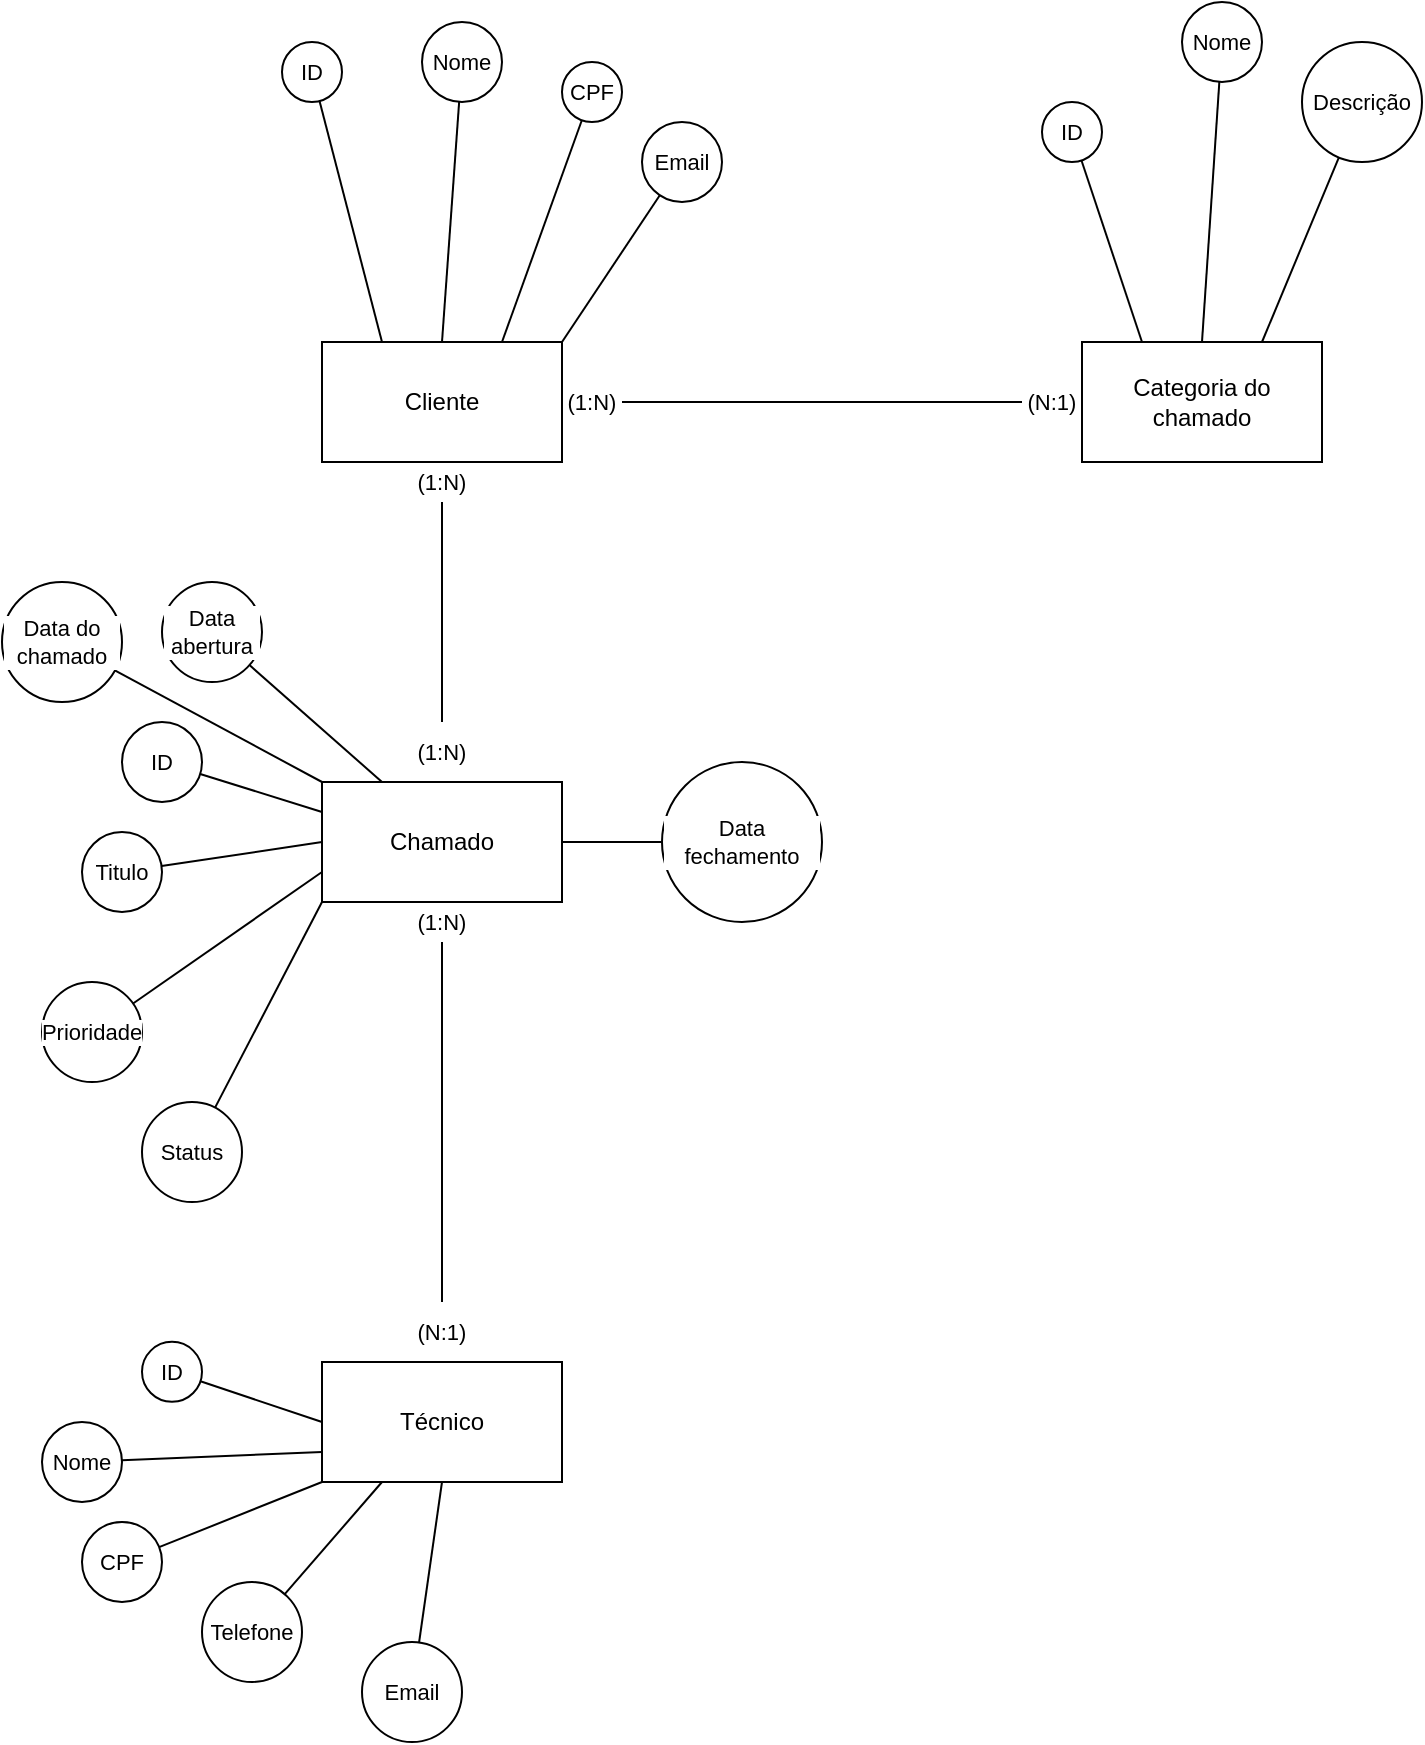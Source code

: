 <mxfile>
    <diagram id="xxtGg2wU7yqez92tXx-T" name="Sistema de Suporte Técnico">
        <mxGraphModel dx="778" dy="779" grid="1" gridSize="10" guides="1" tooltips="1" connect="1" arrows="1" fold="1" page="1" pageScale="1" pageWidth="827" pageHeight="1169" math="0" shadow="0">
            <root>
                <mxCell id="0"/>
                <mxCell id="1" parent="0"/>
                <mxCell id="Rx2T69dyfRHc1BvL6L9R-47" style="edgeStyle=none;shape=connector;rounded=1;html=1;exitX=0;exitY=0.5;exitDx=0;exitDy=0;strokeColor=default;align=center;verticalAlign=middle;fontFamily=Helvetica;fontSize=11;fontColor=default;labelBackgroundColor=default;endArrow=none;endFill=0;" parent="1" source="Rx2T69dyfRHc1BvL6L9R-1" target="Rx2T69dyfRHc1BvL6L9R-48" edge="1">
                    <mxGeometry relative="1" as="geometry">
                        <mxPoint x="210" y="839.905" as="targetPoint"/>
                    </mxGeometry>
                </mxCell>
                <mxCell id="Rx2T69dyfRHc1BvL6L9R-49" style="edgeStyle=none;shape=connector;rounded=1;html=1;exitX=0;exitY=0.75;exitDx=0;exitDy=0;strokeColor=default;align=center;verticalAlign=middle;fontFamily=Helvetica;fontSize=11;fontColor=default;labelBackgroundColor=default;endArrow=none;endFill=0;" parent="1" source="Rx2T69dyfRHc1BvL6L9R-1" target="Rx2T69dyfRHc1BvL6L9R-50" edge="1">
                    <mxGeometry relative="1" as="geometry">
                        <mxPoint x="170" y="880" as="targetPoint"/>
                    </mxGeometry>
                </mxCell>
                <mxCell id="Rx2T69dyfRHc1BvL6L9R-51" style="edgeStyle=none;shape=connector;rounded=1;html=1;exitX=0;exitY=1;exitDx=0;exitDy=0;strokeColor=default;align=center;verticalAlign=middle;fontFamily=Helvetica;fontSize=11;fontColor=default;labelBackgroundColor=default;endArrow=none;endFill=0;" parent="1" source="Rx2T69dyfRHc1BvL6L9R-1" target="Rx2T69dyfRHc1BvL6L9R-52" edge="1">
                    <mxGeometry relative="1" as="geometry">
                        <mxPoint x="190" y="930" as="targetPoint"/>
                    </mxGeometry>
                </mxCell>
                <mxCell id="Rx2T69dyfRHc1BvL6L9R-53" style="edgeStyle=none;shape=connector;rounded=1;html=1;exitX=0.25;exitY=1;exitDx=0;exitDy=0;strokeColor=default;align=center;verticalAlign=middle;fontFamily=Helvetica;fontSize=11;fontColor=default;labelBackgroundColor=default;endArrow=none;endFill=0;" parent="1" source="Rx2T69dyfRHc1BvL6L9R-1" target="Rx2T69dyfRHc1BvL6L9R-54" edge="1">
                    <mxGeometry relative="1" as="geometry">
                        <mxPoint x="260" y="960" as="targetPoint"/>
                    </mxGeometry>
                </mxCell>
                <mxCell id="Rx2T69dyfRHc1BvL6L9R-55" style="edgeStyle=none;shape=connector;rounded=1;html=1;exitX=0.5;exitY=1;exitDx=0;exitDy=0;strokeColor=default;align=center;verticalAlign=middle;fontFamily=Helvetica;fontSize=11;fontColor=default;labelBackgroundColor=default;endArrow=none;endFill=0;" parent="1" source="Rx2T69dyfRHc1BvL6L9R-1" target="Rx2T69dyfRHc1BvL6L9R-56" edge="1">
                    <mxGeometry relative="1" as="geometry">
                        <mxPoint x="340" y="990" as="targetPoint"/>
                    </mxGeometry>
                </mxCell>
                <mxCell id="Rx2T69dyfRHc1BvL6L9R-1" value="Técnico" style="rounded=0;whiteSpace=wrap;html=1;" parent="1" vertex="1">
                    <mxGeometry x="310" y="810" width="120" height="60" as="geometry"/>
                </mxCell>
                <mxCell id="Rx2T69dyfRHc1BvL6L9R-7" style="edgeStyle=none;shape=connector;rounded=1;html=1;exitX=1;exitY=0.5;exitDx=0;exitDy=0;entryX=0;entryY=0.5;entryDx=0;entryDy=0;strokeColor=default;align=center;verticalAlign=middle;fontFamily=Helvetica;fontSize=11;fontColor=default;labelBackgroundColor=default;endArrow=none;endFill=0;" parent="1" source="Rx2T69dyfRHc1BvL6L9R-18" target="Rx2T69dyfRHc1BvL6L9R-4" edge="1">
                    <mxGeometry relative="1" as="geometry"/>
                </mxCell>
                <mxCell id="Rx2T69dyfRHc1BvL6L9R-21" style="edgeStyle=none;shape=connector;rounded=1;html=1;exitX=0.25;exitY=0;exitDx=0;exitDy=0;strokeColor=default;align=center;verticalAlign=middle;fontFamily=Helvetica;fontSize=11;fontColor=default;labelBackgroundColor=default;endArrow=none;endFill=0;" parent="1" source="Rx2T69dyfRHc1BvL6L9R-2" target="Rx2T69dyfRHc1BvL6L9R-22" edge="1">
                    <mxGeometry relative="1" as="geometry">
                        <mxPoint x="330" y="140" as="targetPoint"/>
                    </mxGeometry>
                </mxCell>
                <mxCell id="Rx2T69dyfRHc1BvL6L9R-23" style="edgeStyle=none;shape=connector;rounded=1;html=1;exitX=0.5;exitY=0;exitDx=0;exitDy=0;strokeColor=default;align=center;verticalAlign=middle;fontFamily=Helvetica;fontSize=11;fontColor=default;labelBackgroundColor=default;endArrow=none;endFill=0;" parent="1" source="Rx2T69dyfRHc1BvL6L9R-2" target="Rx2T69dyfRHc1BvL6L9R-24" edge="1">
                    <mxGeometry relative="1" as="geometry">
                        <mxPoint x="400" y="140" as="targetPoint"/>
                    </mxGeometry>
                </mxCell>
                <mxCell id="Rx2T69dyfRHc1BvL6L9R-25" style="edgeStyle=none;shape=connector;rounded=1;html=1;exitX=0.75;exitY=0;exitDx=0;exitDy=0;strokeColor=default;align=center;verticalAlign=middle;fontFamily=Helvetica;fontSize=11;fontColor=default;labelBackgroundColor=default;endArrow=none;endFill=0;" parent="1" source="Rx2T69dyfRHc1BvL6L9R-2" target="Rx2T69dyfRHc1BvL6L9R-26" edge="1">
                    <mxGeometry relative="1" as="geometry">
                        <mxPoint x="470" y="150" as="targetPoint"/>
                    </mxGeometry>
                </mxCell>
                <mxCell id="Rx2T69dyfRHc1BvL6L9R-27" style="edgeStyle=none;shape=connector;rounded=1;html=1;exitX=1;exitY=0;exitDx=0;exitDy=0;strokeColor=default;align=center;verticalAlign=middle;fontFamily=Helvetica;fontSize=11;fontColor=default;labelBackgroundColor=default;endArrow=none;endFill=0;" parent="1" source="Rx2T69dyfRHc1BvL6L9R-2" target="Rx2T69dyfRHc1BvL6L9R-28" edge="1">
                    <mxGeometry relative="1" as="geometry">
                        <mxPoint x="510" y="190" as="targetPoint"/>
                    </mxGeometry>
                </mxCell>
                <mxCell id="Rx2T69dyfRHc1BvL6L9R-2" value="Cliente" style="rounded=0;whiteSpace=wrap;html=1;" parent="1" vertex="1">
                    <mxGeometry x="310" y="300" width="120" height="60" as="geometry"/>
                </mxCell>
                <mxCell id="Rx2T69dyfRHc1BvL6L9R-5" style="edgeStyle=none;html=1;exitX=0.5;exitY=1;exitDx=0;exitDy=0;entryX=0.5;entryY=0;entryDx=0;entryDy=0;endArrow=none;endFill=0;" parent="1" source="Rx2T69dyfRHc1BvL6L9R-14" target="Rx2T69dyfRHc1BvL6L9R-1" edge="1">
                    <mxGeometry relative="1" as="geometry"/>
                </mxCell>
                <mxCell id="Rx2T69dyfRHc1BvL6L9R-6" style="edgeStyle=none;shape=connector;rounded=1;html=1;exitX=0.5;exitY=0;exitDx=0;exitDy=0;entryX=0.5;entryY=1;entryDx=0;entryDy=0;strokeColor=default;align=center;verticalAlign=middle;fontFamily=Helvetica;fontSize=11;fontColor=default;labelBackgroundColor=default;endArrow=none;endFill=0;" parent="1" source="Rx2T69dyfRHc1BvL6L9R-8" target="Rx2T69dyfRHc1BvL6L9R-2" edge="1">
                    <mxGeometry relative="1" as="geometry"/>
                </mxCell>
                <mxCell id="Rx2T69dyfRHc1BvL6L9R-32" style="edgeStyle=none;shape=connector;rounded=1;html=1;exitX=0;exitY=0.25;exitDx=0;exitDy=0;strokeColor=default;align=center;verticalAlign=middle;fontFamily=Helvetica;fontSize=11;fontColor=default;labelBackgroundColor=default;endArrow=none;endFill=0;" parent="1" source="Rx2T69dyfRHc1BvL6L9R-3" target="Rx2T69dyfRHc1BvL6L9R-33" edge="1">
                    <mxGeometry relative="1" as="geometry">
                        <mxPoint x="210" y="490" as="targetPoint"/>
                    </mxGeometry>
                </mxCell>
                <mxCell id="Rx2T69dyfRHc1BvL6L9R-34" style="edgeStyle=none;shape=connector;rounded=1;html=1;exitX=0;exitY=0.5;exitDx=0;exitDy=0;strokeColor=default;align=center;verticalAlign=middle;fontFamily=Helvetica;fontSize=11;fontColor=default;labelBackgroundColor=default;endArrow=none;endFill=0;" parent="1" source="Rx2T69dyfRHc1BvL6L9R-3" target="Rx2T69dyfRHc1BvL6L9R-36" edge="1">
                    <mxGeometry relative="1" as="geometry">
                        <mxPoint x="200" y="570" as="targetPoint"/>
                    </mxGeometry>
                </mxCell>
                <mxCell id="Rx2T69dyfRHc1BvL6L9R-37" style="edgeStyle=none;shape=connector;rounded=1;html=1;exitX=0;exitY=0.75;exitDx=0;exitDy=0;strokeColor=default;align=center;verticalAlign=middle;fontFamily=Helvetica;fontSize=11;fontColor=default;labelBackgroundColor=default;endArrow=none;endFill=0;" parent="1" source="Rx2T69dyfRHc1BvL6L9R-3" target="Rx2T69dyfRHc1BvL6L9R-38" edge="1">
                    <mxGeometry relative="1" as="geometry">
                        <mxPoint x="220" y="620" as="targetPoint"/>
                    </mxGeometry>
                </mxCell>
                <mxCell id="Rx2T69dyfRHc1BvL6L9R-39" style="edgeStyle=none;shape=connector;rounded=1;html=1;exitX=0;exitY=1;exitDx=0;exitDy=0;strokeColor=default;align=center;verticalAlign=middle;fontFamily=Helvetica;fontSize=11;fontColor=default;labelBackgroundColor=default;endArrow=none;endFill=0;" parent="1" source="Rx2T69dyfRHc1BvL6L9R-3" target="Rx2T69dyfRHc1BvL6L9R-40" edge="1">
                    <mxGeometry relative="1" as="geometry">
                        <mxPoint x="230" y="720" as="targetPoint"/>
                    </mxGeometry>
                </mxCell>
                <mxCell id="Rx2T69dyfRHc1BvL6L9R-41" style="edgeStyle=none;shape=connector;rounded=1;html=1;exitX=0;exitY=0;exitDx=0;exitDy=0;strokeColor=default;align=center;verticalAlign=middle;fontFamily=Helvetica;fontSize=11;fontColor=default;labelBackgroundColor=default;endArrow=none;endFill=0;" parent="1" source="Rx2T69dyfRHc1BvL6L9R-3" target="Rx2T69dyfRHc1BvL6L9R-42" edge="1">
                    <mxGeometry relative="1" as="geometry">
                        <mxPoint x="220" y="400" as="targetPoint"/>
                    </mxGeometry>
                </mxCell>
                <mxCell id="Rx2T69dyfRHc1BvL6L9R-45" style="edgeStyle=none;shape=connector;rounded=1;html=1;exitX=1;exitY=0.5;exitDx=0;exitDy=0;strokeColor=default;align=center;verticalAlign=middle;fontFamily=Helvetica;fontSize=11;fontColor=default;labelBackgroundColor=default;endArrow=none;endFill=0;" parent="1" source="Rx2T69dyfRHc1BvL6L9R-3" target="Rx2T69dyfRHc1BvL6L9R-46" edge="1">
                    <mxGeometry relative="1" as="geometry">
                        <mxPoint x="290" y="710" as="targetPoint"/>
                    </mxGeometry>
                </mxCell>
                <mxCell id="Rx2T69dyfRHc1BvL6L9R-3" value="Chamado" style="rounded=0;whiteSpace=wrap;html=1;" parent="1" vertex="1">
                    <mxGeometry x="310" y="520" width="120" height="60" as="geometry"/>
                </mxCell>
                <mxCell id="Rx2T69dyfRHc1BvL6L9R-57" style="edgeStyle=none;shape=connector;rounded=1;html=1;exitX=0.25;exitY=0;exitDx=0;exitDy=0;strokeColor=default;align=center;verticalAlign=middle;fontFamily=Helvetica;fontSize=11;fontColor=default;labelBackgroundColor=default;endArrow=none;endFill=0;" parent="1" source="Rx2T69dyfRHc1BvL6L9R-4" target="Rx2T69dyfRHc1BvL6L9R-58" edge="1">
                    <mxGeometry relative="1" as="geometry">
                        <mxPoint x="710" y="170" as="targetPoint"/>
                    </mxGeometry>
                </mxCell>
                <mxCell id="Rx2T69dyfRHc1BvL6L9R-59" style="edgeStyle=none;shape=connector;rounded=1;html=1;exitX=0.5;exitY=0;exitDx=0;exitDy=0;strokeColor=default;align=center;verticalAlign=middle;fontFamily=Helvetica;fontSize=11;fontColor=default;labelBackgroundColor=default;endArrow=none;endFill=0;" parent="1" source="Rx2T69dyfRHc1BvL6L9R-4" target="Rx2T69dyfRHc1BvL6L9R-60" edge="1">
                    <mxGeometry relative="1" as="geometry">
                        <mxPoint x="780" y="130" as="targetPoint"/>
                    </mxGeometry>
                </mxCell>
                <mxCell id="Rx2T69dyfRHc1BvL6L9R-61" style="edgeStyle=none;shape=connector;rounded=1;html=1;exitX=0.75;exitY=0;exitDx=0;exitDy=0;strokeColor=default;align=center;verticalAlign=middle;fontFamily=Helvetica;fontSize=11;fontColor=default;labelBackgroundColor=default;endArrow=none;endFill=0;" parent="1" source="Rx2T69dyfRHc1BvL6L9R-4" target="Rx2T69dyfRHc1BvL6L9R-62" edge="1">
                    <mxGeometry relative="1" as="geometry">
                        <mxPoint x="840" y="170" as="targetPoint"/>
                    </mxGeometry>
                </mxCell>
                <mxCell id="Rx2T69dyfRHc1BvL6L9R-4" value="Categoria do chamado" style="rounded=0;whiteSpace=wrap;html=1;" parent="1" vertex="1">
                    <mxGeometry x="690" y="300" width="120" height="60" as="geometry"/>
                </mxCell>
                <mxCell id="Rx2T69dyfRHc1BvL6L9R-9" value="" style="edgeStyle=none;shape=connector;rounded=1;html=1;exitX=0.5;exitY=0;exitDx=0;exitDy=0;entryX=0.5;entryY=1;entryDx=0;entryDy=0;strokeColor=default;align=center;verticalAlign=middle;fontFamily=Helvetica;fontSize=11;fontColor=default;labelBackgroundColor=default;endArrow=none;endFill=0;" parent="1" source="Rx2T69dyfRHc1BvL6L9R-10" target="Rx2T69dyfRHc1BvL6L9R-8" edge="1">
                    <mxGeometry relative="1" as="geometry">
                        <mxPoint x="365" y="490" as="sourcePoint"/>
                        <mxPoint x="375" y="380" as="targetPoint"/>
                    </mxGeometry>
                </mxCell>
                <mxCell id="Rx2T69dyfRHc1BvL6L9R-8" value="(1:N)" style="text;html=1;align=center;verticalAlign=middle;whiteSpace=wrap;rounded=0;fontFamily=Helvetica;fontSize=11;fontColor=default;labelBackgroundColor=default;" parent="1" vertex="1">
                    <mxGeometry x="340" y="360" width="60" height="20" as="geometry"/>
                </mxCell>
                <mxCell id="Rx2T69dyfRHc1BvL6L9R-12" value="" style="edgeStyle=none;shape=connector;rounded=1;html=1;exitX=0.5;exitY=0;exitDx=0;exitDy=0;entryX=0.5;entryY=1;entryDx=0;entryDy=0;strokeColor=default;align=center;verticalAlign=middle;fontFamily=Helvetica;fontSize=11;fontColor=default;labelBackgroundColor=default;endArrow=none;endFill=0;" parent="1" source="Rx2T69dyfRHc1BvL6L9R-3" target="Rx2T69dyfRHc1BvL6L9R-10" edge="1">
                    <mxGeometry relative="1" as="geometry">
                        <mxPoint x="370" y="520" as="sourcePoint"/>
                        <mxPoint x="370" y="380" as="targetPoint"/>
                    </mxGeometry>
                </mxCell>
                <mxCell id="Rx2T69dyfRHc1BvL6L9R-43" style="edgeStyle=none;shape=connector;rounded=1;html=1;exitX=0;exitY=1;exitDx=0;exitDy=0;strokeColor=default;align=center;verticalAlign=middle;fontFamily=Helvetica;fontSize=11;fontColor=default;labelBackgroundColor=default;endArrow=none;endFill=0;" parent="1" source="Rx2T69dyfRHc1BvL6L9R-10" target="Rx2T69dyfRHc1BvL6L9R-44" edge="1">
                    <mxGeometry relative="1" as="geometry">
                        <mxPoint x="270" y="430" as="targetPoint"/>
                    </mxGeometry>
                </mxCell>
                <mxCell id="Rx2T69dyfRHc1BvL6L9R-10" value="(1:N)" style="text;html=1;align=center;verticalAlign=middle;whiteSpace=wrap;rounded=0;fontFamily=Helvetica;fontSize=11;fontColor=default;labelBackgroundColor=default;" parent="1" vertex="1">
                    <mxGeometry x="340" y="490" width="60" height="30" as="geometry"/>
                </mxCell>
                <mxCell id="Rx2T69dyfRHc1BvL6L9R-13" value="" style="edgeStyle=none;html=1;exitX=0.5;exitY=1;exitDx=0;exitDy=0;entryX=0.5;entryY=0;entryDx=0;entryDy=0;endArrow=none;endFill=0;" parent="1" source="Rx2T69dyfRHc1BvL6L9R-3" target="Rx2T69dyfRHc1BvL6L9R-11" edge="1">
                    <mxGeometry relative="1" as="geometry">
                        <mxPoint x="370" y="580" as="sourcePoint"/>
                        <mxPoint x="370" y="730" as="targetPoint"/>
                    </mxGeometry>
                </mxCell>
                <mxCell id="Rx2T69dyfRHc1BvL6L9R-11" value="(1:N)" style="text;html=1;align=center;verticalAlign=middle;whiteSpace=wrap;rounded=0;fontFamily=Helvetica;fontSize=11;fontColor=default;labelBackgroundColor=default;" parent="1" vertex="1">
                    <mxGeometry x="340" y="580" width="60" height="20" as="geometry"/>
                </mxCell>
                <mxCell id="Rx2T69dyfRHc1BvL6L9R-15" value="" style="edgeStyle=none;html=1;exitX=0.5;exitY=1;exitDx=0;exitDy=0;entryX=0.5;entryY=0;entryDx=0;entryDy=0;endArrow=none;endFill=0;" parent="1" source="Rx2T69dyfRHc1BvL6L9R-11" target="Rx2T69dyfRHc1BvL6L9R-14" edge="1">
                    <mxGeometry relative="1" as="geometry">
                        <mxPoint x="370" y="610" as="sourcePoint"/>
                        <mxPoint x="370" y="730" as="targetPoint"/>
                    </mxGeometry>
                </mxCell>
                <mxCell id="Rx2T69dyfRHc1BvL6L9R-14" value="(N:1)" style="text;html=1;align=center;verticalAlign=middle;whiteSpace=wrap;rounded=0;fontFamily=Helvetica;fontSize=11;fontColor=default;labelBackgroundColor=default;" parent="1" vertex="1">
                    <mxGeometry x="340" y="780" width="60" height="30" as="geometry"/>
                </mxCell>
                <mxCell id="Rx2T69dyfRHc1BvL6L9R-19" value="" style="edgeStyle=none;shape=connector;rounded=1;html=1;exitX=1;exitY=0.5;exitDx=0;exitDy=0;entryX=0;entryY=0.5;entryDx=0;entryDy=0;strokeColor=default;align=center;verticalAlign=middle;fontFamily=Helvetica;fontSize=11;fontColor=default;labelBackgroundColor=default;endArrow=none;endFill=0;" parent="1" source="Rx2T69dyfRHc1BvL6L9R-17" target="Rx2T69dyfRHc1BvL6L9R-18" edge="1">
                    <mxGeometry relative="1" as="geometry">
                        <mxPoint x="430" y="330" as="sourcePoint"/>
                        <mxPoint x="590" y="330" as="targetPoint"/>
                    </mxGeometry>
                </mxCell>
                <mxCell id="Rx2T69dyfRHc1BvL6L9R-18" value="(N:1)" style="text;html=1;align=center;verticalAlign=middle;whiteSpace=wrap;rounded=0;fontFamily=Helvetica;fontSize=11;fontColor=default;labelBackgroundColor=default;" parent="1" vertex="1">
                    <mxGeometry x="660" y="315" width="30" height="30" as="geometry"/>
                </mxCell>
                <mxCell id="Rx2T69dyfRHc1BvL6L9R-20" value="" style="edgeStyle=none;shape=connector;rounded=1;html=1;exitX=1;exitY=0.5;exitDx=0;exitDy=0;entryX=0;entryY=0.5;entryDx=0;entryDy=0;strokeColor=default;align=center;verticalAlign=middle;fontFamily=Helvetica;fontSize=11;fontColor=default;labelBackgroundColor=default;endArrow=none;endFill=0;" parent="1" source="Rx2T69dyfRHc1BvL6L9R-2" target="Rx2T69dyfRHc1BvL6L9R-17" edge="1">
                    <mxGeometry relative="1" as="geometry">
                        <mxPoint x="430" y="330" as="sourcePoint"/>
                        <mxPoint x="540" y="330" as="targetPoint"/>
                    </mxGeometry>
                </mxCell>
                <mxCell id="Rx2T69dyfRHc1BvL6L9R-17" value="(1:N)" style="text;html=1;align=center;verticalAlign=middle;whiteSpace=wrap;rounded=0;fontFamily=Helvetica;fontSize=11;fontColor=default;labelBackgroundColor=default;" parent="1" vertex="1">
                    <mxGeometry x="430" y="315" width="30" height="30" as="geometry"/>
                </mxCell>
                <mxCell id="Rx2T69dyfRHc1BvL6L9R-22" value="ID" style="ellipse;whiteSpace=wrap;html=1;aspect=fixed;fontFamily=Helvetica;fontSize=11;fontColor=default;labelBackgroundColor=default;" parent="1" vertex="1">
                    <mxGeometry x="290" y="150" width="30" height="30" as="geometry"/>
                </mxCell>
                <mxCell id="Rx2T69dyfRHc1BvL6L9R-24" value="Nome" style="ellipse;whiteSpace=wrap;html=1;aspect=fixed;fontFamily=Helvetica;fontSize=11;fontColor=default;labelBackgroundColor=default;" parent="1" vertex="1">
                    <mxGeometry x="360" y="140" width="40" height="40" as="geometry"/>
                </mxCell>
                <mxCell id="Rx2T69dyfRHc1BvL6L9R-26" value="CPF" style="ellipse;whiteSpace=wrap;html=1;aspect=fixed;fontFamily=Helvetica;fontSize=11;fontColor=default;labelBackgroundColor=default;" parent="1" vertex="1">
                    <mxGeometry x="430" y="160" width="30" height="30" as="geometry"/>
                </mxCell>
                <mxCell id="Rx2T69dyfRHc1BvL6L9R-28" value="Email" style="ellipse;whiteSpace=wrap;html=1;aspect=fixed;fontFamily=Helvetica;fontSize=11;fontColor=default;labelBackgroundColor=default;" parent="1" vertex="1">
                    <mxGeometry x="470" y="190" width="40" height="40" as="geometry"/>
                </mxCell>
                <mxCell id="Rx2T69dyfRHc1BvL6L9R-33" value="ID" style="ellipse;whiteSpace=wrap;html=1;aspect=fixed;fontFamily=Helvetica;fontSize=11;fontColor=default;labelBackgroundColor=default;" parent="1" vertex="1">
                    <mxGeometry x="210" y="490" width="40" height="40" as="geometry"/>
                </mxCell>
                <mxCell id="Rx2T69dyfRHc1BvL6L9R-36" value="Titulo" style="ellipse;whiteSpace=wrap;html=1;aspect=fixed;fontFamily=Helvetica;fontSize=11;fontColor=default;labelBackgroundColor=default;" parent="1" vertex="1">
                    <mxGeometry x="190" y="545" width="40" height="40" as="geometry"/>
                </mxCell>
                <mxCell id="Rx2T69dyfRHc1BvL6L9R-38" value="Prioridade" style="ellipse;whiteSpace=wrap;html=1;aspect=fixed;fontFamily=Helvetica;fontSize=11;fontColor=default;labelBackgroundColor=default;" parent="1" vertex="1">
                    <mxGeometry x="170" y="620" width="50" height="50" as="geometry"/>
                </mxCell>
                <mxCell id="Rx2T69dyfRHc1BvL6L9R-40" value="Status" style="ellipse;whiteSpace=wrap;html=1;aspect=fixed;fontFamily=Helvetica;fontSize=11;fontColor=default;labelBackgroundColor=default;" parent="1" vertex="1">
                    <mxGeometry x="220" y="680" width="50" height="50" as="geometry"/>
                </mxCell>
                <mxCell id="Rx2T69dyfRHc1BvL6L9R-42" value="Data do chamado" style="ellipse;whiteSpace=wrap;html=1;aspect=fixed;fontFamily=Helvetica;fontSize=11;fontColor=default;labelBackgroundColor=default;" parent="1" vertex="1">
                    <mxGeometry x="150" y="420" width="60" height="60" as="geometry"/>
                </mxCell>
                <mxCell id="Rx2T69dyfRHc1BvL6L9R-44" value="Data abertura" style="ellipse;whiteSpace=wrap;html=1;aspect=fixed;fontFamily=Helvetica;fontSize=11;fontColor=default;labelBackgroundColor=default;" parent="1" vertex="1">
                    <mxGeometry x="230" y="420" width="50" height="50" as="geometry"/>
                </mxCell>
                <mxCell id="Rx2T69dyfRHc1BvL6L9R-46" value="Data fechamento" style="ellipse;whiteSpace=wrap;html=1;aspect=fixed;fontFamily=Helvetica;fontSize=11;fontColor=default;labelBackgroundColor=default;" parent="1" vertex="1">
                    <mxGeometry x="480" y="510" width="80" height="80" as="geometry"/>
                </mxCell>
                <mxCell id="Rx2T69dyfRHc1BvL6L9R-48" value="ID" style="ellipse;whiteSpace=wrap;html=1;aspect=fixed;fontFamily=Helvetica;fontSize=11;fontColor=default;labelBackgroundColor=default;" parent="1" vertex="1">
                    <mxGeometry x="220" y="799.9" width="30" height="30" as="geometry"/>
                </mxCell>
                <mxCell id="Rx2T69dyfRHc1BvL6L9R-50" value="Nome" style="ellipse;whiteSpace=wrap;html=1;aspect=fixed;fontFamily=Helvetica;fontSize=11;fontColor=default;labelBackgroundColor=default;" parent="1" vertex="1">
                    <mxGeometry x="170" y="840" width="40" height="40" as="geometry"/>
                </mxCell>
                <mxCell id="Rx2T69dyfRHc1BvL6L9R-52" value="CPF" style="ellipse;whiteSpace=wrap;html=1;aspect=fixed;fontFamily=Helvetica;fontSize=11;fontColor=default;labelBackgroundColor=default;" parent="1" vertex="1">
                    <mxGeometry x="190" y="890" width="40" height="40" as="geometry"/>
                </mxCell>
                <mxCell id="Rx2T69dyfRHc1BvL6L9R-54" value="Telefone" style="ellipse;whiteSpace=wrap;html=1;aspect=fixed;fontFamily=Helvetica;fontSize=11;fontColor=default;labelBackgroundColor=default;" parent="1" vertex="1">
                    <mxGeometry x="250" y="920" width="50" height="50" as="geometry"/>
                </mxCell>
                <mxCell id="Rx2T69dyfRHc1BvL6L9R-56" value="Email" style="ellipse;whiteSpace=wrap;html=1;aspect=fixed;fontFamily=Helvetica;fontSize=11;fontColor=default;labelBackgroundColor=default;" parent="1" vertex="1">
                    <mxGeometry x="330" y="950" width="50" height="50" as="geometry"/>
                </mxCell>
                <mxCell id="Rx2T69dyfRHc1BvL6L9R-58" value="ID" style="ellipse;whiteSpace=wrap;html=1;aspect=fixed;fontFamily=Helvetica;fontSize=11;fontColor=default;labelBackgroundColor=default;" parent="1" vertex="1">
                    <mxGeometry x="670" y="180" width="30" height="30" as="geometry"/>
                </mxCell>
                <mxCell id="Rx2T69dyfRHc1BvL6L9R-60" value="Nome" style="ellipse;whiteSpace=wrap;html=1;aspect=fixed;fontFamily=Helvetica;fontSize=11;fontColor=default;labelBackgroundColor=default;" parent="1" vertex="1">
                    <mxGeometry x="740" y="130" width="40" height="40" as="geometry"/>
                </mxCell>
                <mxCell id="Rx2T69dyfRHc1BvL6L9R-62" value="Descrição" style="ellipse;whiteSpace=wrap;html=1;aspect=fixed;fontFamily=Helvetica;fontSize=11;fontColor=default;labelBackgroundColor=default;" parent="1" vertex="1">
                    <mxGeometry x="800" y="150" width="60" height="60" as="geometry"/>
                </mxCell>
            </root>
        </mxGraphModel>
    </diagram>
    <diagram id="1M4WCyiPqBJGXV5D22og" name="Sistema de Gestão de Transporte Público">
        <mxGraphModel dx="2047" dy="2298" grid="1" gridSize="10" guides="1" tooltips="1" connect="1" arrows="1" fold="1" page="1" pageScale="1" pageWidth="850" pageHeight="1100" math="0" shadow="0">
            <root>
                <mxCell id="0"/>
                <mxCell id="1" parent="0"/>
                <mxCell id="ZFfleTE0ektDz7jlJYvN-8" style="edgeStyle=none;shape=connector;rounded=1;html=1;exitX=0.5;exitY=1;exitDx=0;exitDy=0;entryX=0.5;entryY=0;entryDx=0;entryDy=0;strokeColor=default;align=center;verticalAlign=middle;fontFamily=Helvetica;fontSize=11;fontColor=default;labelBackgroundColor=default;endArrow=none;endFill=0;" parent="1" source="ZFfleTE0ektDz7jlJYvN-18" target="ZFfleTE0ektDz7jlJYvN-3" edge="1">
                    <mxGeometry relative="1" as="geometry"/>
                </mxCell>
                <mxCell id="ZFfleTE0ektDz7jlJYvN-9" style="edgeStyle=none;shape=connector;rounded=1;html=1;exitX=0.5;exitY=1;exitDx=0;exitDy=0;entryX=0.5;entryY=0;entryDx=0;entryDy=0;strokeColor=default;align=center;verticalAlign=middle;fontFamily=Helvetica;fontSize=11;fontColor=default;labelBackgroundColor=default;endArrow=none;endFill=0;" parent="1" target="ZFfleTE0ektDz7jlJYvN-2" edge="1">
                    <mxGeometry relative="1" as="geometry">
                        <mxPoint x="100" y="980.0" as="sourcePoint"/>
                    </mxGeometry>
                </mxCell>
                <mxCell id="ZFfleTE0ektDz7jlJYvN-10" style="edgeStyle=none;shape=connector;rounded=1;html=1;exitX=0.5;exitY=0;exitDx=0;exitDy=0;strokeColor=default;align=center;verticalAlign=middle;fontFamily=Helvetica;fontSize=11;fontColor=default;labelBackgroundColor=default;endArrow=none;endFill=0;" parent="1" source="ZFfleTE0ektDz7jlJYvN-28" target="ZFfleTE0ektDz7jlJYvN-5" edge="1">
                    <mxGeometry relative="1" as="geometry"/>
                </mxCell>
                <mxCell id="VP9OGaJ61lRHnU3DWxsU-21" style="edgeStyle=none;shape=connector;rounded=1;html=1;exitX=0;exitY=1;exitDx=0;exitDy=0;strokeColor=default;align=center;verticalAlign=middle;fontFamily=Helvetica;fontSize=11;fontColor=default;labelBackgroundColor=default;endArrow=none;endFill=0;" parent="1" source="ZFfleTE0ektDz7jlJYvN-1" target="VP9OGaJ61lRHnU3DWxsU-22" edge="1">
                    <mxGeometry relative="1" as="geometry">
                        <mxPoint x="150" y="710" as="targetPoint"/>
                    </mxGeometry>
                </mxCell>
                <mxCell id="VP9OGaJ61lRHnU3DWxsU-23" style="edgeStyle=none;shape=connector;rounded=1;html=1;exitX=0.25;exitY=1;exitDx=0;exitDy=0;strokeColor=default;align=center;verticalAlign=middle;fontFamily=Helvetica;fontSize=11;fontColor=default;labelBackgroundColor=default;endArrow=none;endFill=0;" parent="1" source="ZFfleTE0ektDz7jlJYvN-1" target="VP9OGaJ61lRHnU3DWxsU-24" edge="1">
                    <mxGeometry relative="1" as="geometry">
                        <mxPoint x="260" y="780" as="targetPoint"/>
                    </mxGeometry>
                </mxCell>
                <mxCell id="VP9OGaJ61lRHnU3DWxsU-25" style="edgeStyle=none;shape=connector;rounded=1;html=1;exitX=0.5;exitY=1;exitDx=0;exitDy=0;strokeColor=default;align=center;verticalAlign=middle;fontFamily=Helvetica;fontSize=11;fontColor=default;labelBackgroundColor=default;endArrow=none;endFill=0;" parent="1" source="ZFfleTE0ektDz7jlJYvN-1" target="VP9OGaJ61lRHnU3DWxsU-26" edge="1">
                    <mxGeometry relative="1" as="geometry">
                        <mxPoint x="260" y="720" as="targetPoint"/>
                    </mxGeometry>
                </mxCell>
                <mxCell id="VP9OGaJ61lRHnU3DWxsU-27" style="edgeStyle=none;shape=connector;rounded=1;html=1;exitX=0.75;exitY=1;exitDx=0;exitDy=0;strokeColor=default;align=center;verticalAlign=middle;fontFamily=Helvetica;fontSize=11;fontColor=default;labelBackgroundColor=default;endArrow=none;endFill=0;" parent="1" source="ZFfleTE0ektDz7jlJYvN-1" target="VP9OGaJ61lRHnU3DWxsU-28" edge="1">
                    <mxGeometry relative="1" as="geometry">
                        <mxPoint x="310" y="740" as="targetPoint"/>
                    </mxGeometry>
                </mxCell>
                <mxCell id="VP9OGaJ61lRHnU3DWxsU-29" style="edgeStyle=none;shape=connector;rounded=1;html=1;exitX=1;exitY=1;exitDx=0;exitDy=0;strokeColor=default;align=center;verticalAlign=middle;fontFamily=Helvetica;fontSize=11;fontColor=default;labelBackgroundColor=default;endArrow=none;endFill=0;" parent="1" source="ZFfleTE0ektDz7jlJYvN-1" target="VP9OGaJ61lRHnU3DWxsU-30" edge="1">
                    <mxGeometry relative="1" as="geometry">
                        <mxPoint x="390.0" y="710" as="targetPoint"/>
                    </mxGeometry>
                </mxCell>
                <mxCell id="ZFfleTE0ektDz7jlJYvN-1" value="Motorista" style="rounded=0;whiteSpace=wrap;html=1;" parent="1" vertex="1">
                    <mxGeometry x="230" y="510" width="120" height="60" as="geometry"/>
                </mxCell>
                <mxCell id="ZFfleTE0ektDz7jlJYvN-7" style="edgeStyle=none;html=1;exitX=1;exitY=0.5;exitDx=0;exitDy=0;endArrow=none;endFill=0;" parent="1" source="ZFfleTE0ektDz7jlJYvN-22" target="ZFfleTE0ektDz7jlJYvN-3" edge="1">
                    <mxGeometry relative="1" as="geometry"/>
                </mxCell>
                <mxCell id="VP9OGaJ61lRHnU3DWxsU-1" style="edgeStyle=none;shape=connector;rounded=1;html=1;exitX=0;exitY=1;exitDx=0;exitDy=0;strokeColor=default;align=center;verticalAlign=middle;fontFamily=Helvetica;fontSize=11;fontColor=default;labelBackgroundColor=default;endArrow=none;endFill=0;" parent="1" source="ZFfleTE0ektDz7jlJYvN-2" target="VP9OGaJ61lRHnU3DWxsU-4" edge="1">
                    <mxGeometry relative="1" as="geometry">
                        <mxPoint x="-50" y="1170.0" as="targetPoint"/>
                    </mxGeometry>
                </mxCell>
                <mxCell id="VP9OGaJ61lRHnU3DWxsU-5" style="edgeStyle=none;shape=connector;rounded=1;html=1;exitX=0.25;exitY=1;exitDx=0;exitDy=0;strokeColor=default;align=center;verticalAlign=middle;fontFamily=Helvetica;fontSize=11;fontColor=default;labelBackgroundColor=default;endArrow=none;endFill=0;" parent="1" source="ZFfleTE0ektDz7jlJYvN-2" target="VP9OGaJ61lRHnU3DWxsU-6" edge="1">
                    <mxGeometry relative="1" as="geometry">
                        <mxPoint x="50" y="1200.0" as="targetPoint"/>
                    </mxGeometry>
                </mxCell>
                <mxCell id="VP9OGaJ61lRHnU3DWxsU-7" style="edgeStyle=none;shape=connector;rounded=1;html=1;exitX=0.5;exitY=1;exitDx=0;exitDy=0;strokeColor=default;align=center;verticalAlign=middle;fontFamily=Helvetica;fontSize=11;fontColor=default;labelBackgroundColor=default;endArrow=none;endFill=0;" parent="1" source="ZFfleTE0ektDz7jlJYvN-2" target="VP9OGaJ61lRHnU3DWxsU-8" edge="1">
                    <mxGeometry relative="1" as="geometry">
                        <mxPoint x="100" y="1190.0" as="targetPoint"/>
                    </mxGeometry>
                </mxCell>
                <mxCell id="VP9OGaJ61lRHnU3DWxsU-9" style="edgeStyle=none;shape=connector;rounded=1;html=1;exitX=1;exitY=1;exitDx=0;exitDy=0;strokeColor=default;align=center;verticalAlign=middle;fontFamily=Helvetica;fontSize=11;fontColor=default;labelBackgroundColor=default;endArrow=none;endFill=0;" parent="1" source="ZFfleTE0ektDz7jlJYvN-2" target="VP9OGaJ61lRHnU3DWxsU-10" edge="1">
                    <mxGeometry relative="1" as="geometry">
                        <mxPoint x="-60" y="1025.167" as="targetPoint"/>
                    </mxGeometry>
                </mxCell>
                <mxCell id="VP9OGaJ61lRHnU3DWxsU-11" style="edgeStyle=none;shape=connector;rounded=1;html=1;exitX=0.75;exitY=1;exitDx=0;exitDy=0;strokeColor=default;align=center;verticalAlign=middle;fontFamily=Helvetica;fontSize=11;fontColor=default;labelBackgroundColor=default;endArrow=none;endFill=0;" parent="1" source="ZFfleTE0ektDz7jlJYvN-2" target="VP9OGaJ61lRHnU3DWxsU-12" edge="1">
                    <mxGeometry relative="1" as="geometry">
                        <mxPoint x="-40" y="920" as="targetPoint"/>
                    </mxGeometry>
                </mxCell>
                <mxCell id="VP9OGaJ61lRHnU3DWxsU-14" style="edgeStyle=none;shape=connector;rounded=1;html=1;exitX=0;exitY=0.5;exitDx=0;exitDy=0;entryX=0;entryY=0.5;entryDx=0;entryDy=0;strokeColor=default;align=center;verticalAlign=middle;fontFamily=Helvetica;fontSize=11;fontColor=default;labelBackgroundColor=default;endArrow=none;endFill=0;" parent="1" source="VP9OGaJ61lRHnU3DWxsU-17" target="ZFfleTE0ektDz7jlJYvN-5" edge="1">
                    <mxGeometry relative="1" as="geometry"/>
                </mxCell>
                <mxCell id="ZFfleTE0ektDz7jlJYvN-2" value="Ônibus" style="rounded=0;whiteSpace=wrap;html=1;" parent="1" vertex="1">
                    <mxGeometry x="40" y="980" width="120" height="60" as="geometry"/>
                </mxCell>
                <mxCell id="VP9OGaJ61lRHnU3DWxsU-35" style="edgeStyle=none;shape=connector;rounded=1;html=1;exitX=0.75;exitY=1;exitDx=0;exitDy=0;strokeColor=default;align=center;verticalAlign=middle;fontFamily=Helvetica;fontSize=11;fontColor=default;labelBackgroundColor=default;endArrow=none;endFill=0;" parent="1" source="ZFfleTE0ektDz7jlJYvN-3" target="VP9OGaJ61lRHnU3DWxsU-36" edge="1">
                    <mxGeometry relative="1" as="geometry">
                        <mxPoint x="570" y="1180.0" as="targetPoint"/>
                    </mxGeometry>
                </mxCell>
                <mxCell id="c5A0OOzrMBiYpnlofjQX-1" style="edgeStyle=none;html=1;exitX=1;exitY=0.5;exitDx=0;exitDy=0;endArrow=none;endFill=0;" edge="1" parent="1" source="ZFfleTE0ektDz7jlJYvN-3" target="c5A0OOzrMBiYpnlofjQX-2">
                    <mxGeometry relative="1" as="geometry">
                        <mxPoint x="700" y="1020" as="targetPoint"/>
                    </mxGeometry>
                </mxCell>
                <mxCell id="ZFfleTE0ektDz7jlJYvN-3" value="Ônibus_Motorista" style="rounded=0;whiteSpace=wrap;html=1;" parent="1" vertex="1">
                    <mxGeometry x="440" y="980" width="120" height="60" as="geometry"/>
                </mxCell>
                <mxCell id="ZFfleTE0ektDz7jlJYvN-40" style="edgeStyle=none;shape=connector;rounded=1;html=1;exitX=1;exitY=0.25;exitDx=0;exitDy=0;strokeColor=default;align=center;verticalAlign=middle;fontFamily=Helvetica;fontSize=11;fontColor=default;labelBackgroundColor=default;endArrow=none;endFill=0;" parent="1" source="ZFfleTE0ektDz7jlJYvN-4" target="ZFfleTE0ektDz7jlJYvN-41" edge="1">
                    <mxGeometry relative="1" as="geometry">
                        <mxPoint x="820.0" y="200" as="targetPoint"/>
                    </mxGeometry>
                </mxCell>
                <mxCell id="ZFfleTE0ektDz7jlJYvN-42" style="edgeStyle=none;shape=connector;rounded=1;html=1;exitX=1;exitY=0.5;exitDx=0;exitDy=0;strokeColor=default;align=center;verticalAlign=middle;fontFamily=Helvetica;fontSize=11;fontColor=default;labelBackgroundColor=default;endArrow=none;endFill=0;" parent="1" source="ZFfleTE0ektDz7jlJYvN-4" target="ZFfleTE0ektDz7jlJYvN-43" edge="1">
                    <mxGeometry relative="1" as="geometry">
                        <mxPoint x="870.0" y="320" as="targetPoint"/>
                    </mxGeometry>
                </mxCell>
                <mxCell id="ZFfleTE0ektDz7jlJYvN-44" style="edgeStyle=none;shape=connector;rounded=1;html=1;exitX=1;exitY=0.75;exitDx=0;exitDy=0;strokeColor=default;align=center;verticalAlign=middle;fontFamily=Helvetica;fontSize=11;fontColor=default;labelBackgroundColor=default;endArrow=none;endFill=0;" parent="1" source="ZFfleTE0ektDz7jlJYvN-4" target="ZFfleTE0ektDz7jlJYvN-45" edge="1">
                    <mxGeometry relative="1" as="geometry">
                        <mxPoint x="830.0" y="410" as="targetPoint"/>
                    </mxGeometry>
                </mxCell>
                <mxCell id="HLnpTveE6E6ZgMEiirJi-1" style="edgeStyle=none;shape=connector;rounded=1;html=1;exitX=0;exitY=0.5;exitDx=0;exitDy=0;entryX=1;entryY=0.5;entryDx=0;entryDy=0;strokeColor=default;align=center;verticalAlign=middle;fontFamily=Helvetica;fontSize=11;fontColor=default;labelBackgroundColor=default;endArrow=none;endFill=0;" parent="1" source="c5A0OOzrMBiYpnlofjQX-13" target="ZFfleTE0ektDz7jlJYvN-5" edge="1">
                    <mxGeometry relative="1" as="geometry"/>
                </mxCell>
                <mxCell id="ZFfleTE0ektDz7jlJYvN-4" value="Rota" style="rounded=0;whiteSpace=wrap;html=1;" parent="1" vertex="1">
                    <mxGeometry x="600" y="240" width="120" height="60" as="geometry"/>
                </mxCell>
                <mxCell id="c5A0OOzrMBiYpnlofjQX-3" style="edgeStyle=none;html=1;exitX=0.5;exitY=0;exitDx=0;exitDy=0;endArrow=none;endFill=0;" edge="1" parent="1" source="ZFfleTE0ektDz7jlJYvN-5" target="c5A0OOzrMBiYpnlofjQX-4">
                    <mxGeometry relative="1" as="geometry">
                        <mxPoint x="260" y="90" as="targetPoint"/>
                    </mxGeometry>
                </mxCell>
                <mxCell id="c5A0OOzrMBiYpnlofjQX-5" style="edgeStyle=none;html=1;exitX=0.75;exitY=0;exitDx=0;exitDy=0;endArrow=none;endFill=0;" edge="1" parent="1" source="ZFfleTE0ektDz7jlJYvN-5" target="c5A0OOzrMBiYpnlofjQX-6">
                    <mxGeometry relative="1" as="geometry">
                        <mxPoint x="420" y="100" as="targetPoint"/>
                    </mxGeometry>
                </mxCell>
                <mxCell id="ZFfleTE0ektDz7jlJYvN-5" value="Ônibus_Rota" style="rounded=0;whiteSpace=wrap;html=1;" parent="1" vertex="1">
                    <mxGeometry x="230" y="240" width="120" height="60" as="geometry"/>
                </mxCell>
                <mxCell id="ZFfleTE0ektDz7jlJYvN-32" style="edgeStyle=none;shape=connector;rounded=1;html=1;exitX=0;exitY=0.5;exitDx=0;exitDy=0;strokeColor=default;align=center;verticalAlign=middle;fontFamily=Helvetica;fontSize=11;fontColor=default;labelBackgroundColor=default;endArrow=none;endFill=0;" parent="1" source="ZFfleTE0ektDz7jlJYvN-6" target="ZFfleTE0ektDz7jlJYvN-35" edge="1">
                    <mxGeometry relative="1" as="geometry">
                        <mxPoint x="490" y="-89.619" as="targetPoint"/>
                    </mxGeometry>
                </mxCell>
                <mxCell id="ZFfleTE0ektDz7jlJYvN-36" style="edgeStyle=none;shape=connector;rounded=1;html=1;exitX=0;exitY=0.25;exitDx=0;exitDy=0;strokeColor=default;align=center;verticalAlign=middle;fontFamily=Helvetica;fontSize=11;fontColor=default;labelBackgroundColor=default;endArrow=none;endFill=0;" parent="1" source="ZFfleTE0ektDz7jlJYvN-6" target="ZFfleTE0ektDz7jlJYvN-37" edge="1">
                    <mxGeometry relative="1" as="geometry">
                        <mxPoint x="510" y="-170" as="targetPoint"/>
                    </mxGeometry>
                </mxCell>
                <mxCell id="ZFfleTE0ektDz7jlJYvN-38" style="edgeStyle=none;shape=connector;rounded=1;html=1;exitX=0;exitY=0.75;exitDx=0;exitDy=0;strokeColor=default;align=center;verticalAlign=middle;fontFamily=Helvetica;fontSize=11;fontColor=default;labelBackgroundColor=default;endArrow=none;endFill=0;" parent="1" source="ZFfleTE0ektDz7jlJYvN-6" target="ZFfleTE0ektDz7jlJYvN-39" edge="1">
                    <mxGeometry relative="1" as="geometry">
                        <mxPoint x="500" y="-40" as="targetPoint"/>
                    </mxGeometry>
                </mxCell>
                <mxCell id="HLnpTveE6E6ZgMEiirJi-3" style="edgeStyle=none;shape=connector;rounded=1;html=1;exitX=0.5;exitY=1;exitDx=0;exitDy=0;strokeColor=default;align=center;verticalAlign=middle;fontFamily=Helvetica;fontSize=11;fontColor=default;labelBackgroundColor=default;endArrow=none;endFill=0;" parent="1" source="c5A0OOzrMBiYpnlofjQX-9" target="ZFfleTE0ektDz7jlJYvN-4" edge="1">
                    <mxGeometry relative="1" as="geometry"/>
                </mxCell>
                <mxCell id="ZFfleTE0ektDz7jlJYvN-6" value="Parada" style="rounded=0;whiteSpace=wrap;html=1;" parent="1" vertex="1">
                    <mxGeometry x="602.86" y="-120" width="120" height="60" as="geometry"/>
                </mxCell>
                <mxCell id="ZFfleTE0ektDz7jlJYvN-13" value="" style="edgeStyle=none;shape=connector;rounded=1;html=1;exitX=0;exitY=0.5;exitDx=0;exitDy=0;entryX=1;entryY=0.5;entryDx=0;entryDy=0;strokeColor=default;align=center;verticalAlign=middle;fontFamily=Helvetica;fontSize=11;fontColor=default;labelBackgroundColor=default;endArrow=none;endFill=0;" parent="1" edge="1">
                    <mxGeometry relative="1" as="geometry">
                        <mxPoint x="720" y="20" as="sourcePoint"/>
                        <mxPoint x="720" y="20" as="targetPoint"/>
                    </mxGeometry>
                </mxCell>
                <mxCell id="ZFfleTE0ektDz7jlJYvN-17" value="" style="edgeStyle=none;shape=connector;rounded=1;html=1;exitX=1;exitY=0.5;exitDx=0;exitDy=0;entryX=0;entryY=0.5;entryDx=0;entryDy=0;strokeColor=default;align=center;verticalAlign=middle;fontFamily=Helvetica;fontSize=11;fontColor=default;labelBackgroundColor=default;endArrow=none;endFill=0;" parent="1" source="ZFfleTE0ektDz7jlJYvN-1" target="ZFfleTE0ektDz7jlJYvN-16" edge="1">
                    <mxGeometry relative="1" as="geometry">
                        <mxPoint x="350" y="540" as="sourcePoint"/>
                        <mxPoint x="500" y="660" as="targetPoint"/>
                    </mxGeometry>
                </mxCell>
                <mxCell id="ZFfleTE0ektDz7jlJYvN-16" value="(N:N)" style="text;html=1;align=center;verticalAlign=middle;whiteSpace=wrap;rounded=0;fontFamily=Helvetica;fontSize=11;fontColor=default;labelBackgroundColor=default;" parent="1" vertex="1">
                    <mxGeometry x="350" y="525" width="30" height="30" as="geometry"/>
                </mxCell>
                <mxCell id="ZFfleTE0ektDz7jlJYvN-19" value="" style="edgeStyle=none;shape=connector;rounded=1;html=1;exitX=1;exitY=0.5;exitDx=0;exitDy=0;entryX=0.5;entryY=0;entryDx=0;entryDy=0;strokeColor=default;align=center;verticalAlign=middle;fontFamily=Helvetica;fontSize=11;fontColor=default;labelBackgroundColor=default;endArrow=none;endFill=0;" parent="1" source="ZFfleTE0ektDz7jlJYvN-16" target="ZFfleTE0ektDz7jlJYvN-18" edge="1">
                    <mxGeometry relative="1" as="geometry">
                        <mxPoint x="380" y="540" as="sourcePoint"/>
                        <mxPoint x="500" y="660" as="targetPoint"/>
                        <Array as="points">
                            <mxPoint x="500" y="540"/>
                        </Array>
                    </mxGeometry>
                </mxCell>
                <mxCell id="ZFfleTE0ektDz7jlJYvN-18" value="(N:N)" style="text;html=1;align=center;verticalAlign=middle;whiteSpace=wrap;rounded=0;fontFamily=Helvetica;fontSize=11;fontColor=default;labelBackgroundColor=default;" parent="1" vertex="1">
                    <mxGeometry x="470" y="960" width="60" height="20" as="geometry"/>
                </mxCell>
                <mxCell id="ZFfleTE0ektDz7jlJYvN-21" value="" style="edgeStyle=none;html=1;exitX=1;exitY=0.5;exitDx=0;exitDy=0;endArrow=none;endFill=0;" parent="1" source="ZFfleTE0ektDz7jlJYvN-2" target="ZFfleTE0ektDz7jlJYvN-20" edge="1">
                    <mxGeometry relative="1" as="geometry">
                        <mxPoint x="160" y="1010" as="sourcePoint"/>
                        <mxPoint x="440" y="1010" as="targetPoint"/>
                    </mxGeometry>
                </mxCell>
                <mxCell id="ZFfleTE0ektDz7jlJYvN-20" value="(N:N)" style="text;html=1;align=center;verticalAlign=middle;whiteSpace=wrap;rounded=0;fontFamily=Helvetica;fontSize=11;fontColor=default;labelBackgroundColor=default;" parent="1" vertex="1">
                    <mxGeometry x="160" y="995" width="30" height="30" as="geometry"/>
                </mxCell>
                <mxCell id="ZFfleTE0ektDz7jlJYvN-23" value="" style="edgeStyle=none;html=1;exitX=1;exitY=0.5;exitDx=0;exitDy=0;endArrow=none;endFill=0;" parent="1" source="ZFfleTE0ektDz7jlJYvN-20" target="ZFfleTE0ektDz7jlJYvN-22" edge="1">
                    <mxGeometry relative="1" as="geometry">
                        <mxPoint x="190" y="1010" as="sourcePoint"/>
                        <mxPoint x="440" y="1010" as="targetPoint"/>
                    </mxGeometry>
                </mxCell>
                <mxCell id="ZFfleTE0ektDz7jlJYvN-22" value="(N:N)" style="text;html=1;align=center;verticalAlign=middle;whiteSpace=wrap;rounded=0;fontFamily=Helvetica;fontSize=11;fontColor=default;labelBackgroundColor=default;" parent="1" vertex="1">
                    <mxGeometry x="410" y="995" width="30" height="30" as="geometry"/>
                </mxCell>
                <mxCell id="ZFfleTE0ektDz7jlJYvN-29" value="" style="edgeStyle=none;shape=connector;rounded=1;html=1;exitX=0.5;exitY=0;exitDx=0;exitDy=0;strokeColor=default;align=center;verticalAlign=middle;fontFamily=Helvetica;fontSize=11;fontColor=default;labelBackgroundColor=default;endArrow=none;endFill=0;" parent="1" source="ZFfleTE0ektDz7jlJYvN-30" target="ZFfleTE0ektDz7jlJYvN-28" edge="1">
                    <mxGeometry relative="1" as="geometry">
                        <mxPoint x="290" y="510" as="sourcePoint"/>
                        <mxPoint x="290" y="300" as="targetPoint"/>
                    </mxGeometry>
                </mxCell>
                <mxCell id="ZFfleTE0ektDz7jlJYvN-28" value="(N:N)" style="text;html=1;align=center;verticalAlign=middle;whiteSpace=wrap;rounded=0;fontFamily=Helvetica;fontSize=11;fontColor=default;labelBackgroundColor=default;" parent="1" vertex="1">
                    <mxGeometry x="260" y="300" width="60" height="20" as="geometry"/>
                </mxCell>
                <mxCell id="ZFfleTE0ektDz7jlJYvN-31" value="" style="edgeStyle=none;shape=connector;rounded=1;html=1;exitX=0.5;exitY=0;exitDx=0;exitDy=0;strokeColor=default;align=center;verticalAlign=middle;fontFamily=Helvetica;fontSize=11;fontColor=default;labelBackgroundColor=default;endArrow=none;endFill=0;" parent="1" source="ZFfleTE0ektDz7jlJYvN-1" target="ZFfleTE0ektDz7jlJYvN-30" edge="1">
                    <mxGeometry relative="1" as="geometry">
                        <mxPoint x="290" y="510" as="sourcePoint"/>
                        <mxPoint x="290" y="320" as="targetPoint"/>
                    </mxGeometry>
                </mxCell>
                <mxCell id="ZFfleTE0ektDz7jlJYvN-30" value="(N:N)" style="text;html=1;align=center;verticalAlign=middle;whiteSpace=wrap;rounded=0;fontFamily=Helvetica;fontSize=11;fontColor=default;labelBackgroundColor=default;" parent="1" vertex="1">
                    <mxGeometry x="260" y="480" width="60" height="30" as="geometry"/>
                </mxCell>
                <mxCell id="ZFfleTE0ektDz7jlJYvN-35" value="ID" style="ellipse;whiteSpace=wrap;html=1;aspect=fixed;fontFamily=Helvetica;fontSize=11;fontColor=default;labelBackgroundColor=default;" parent="1" vertex="1">
                    <mxGeometry x="440" y="-129.62" width="40" height="40" as="geometry"/>
                </mxCell>
                <mxCell id="ZFfleTE0ektDz7jlJYvN-37" value="Endereço" style="ellipse;whiteSpace=wrap;html=1;aspect=fixed;fontFamily=Helvetica;fontSize=11;fontColor=default;labelBackgroundColor=default;" parent="1" vertex="1">
                    <mxGeometry x="490" y="-190" width="60" height="60" as="geometry"/>
                </mxCell>
                <mxCell id="ZFfleTE0ektDz7jlJYvN-39" value="Número" style="ellipse;whiteSpace=wrap;html=1;aspect=fixed;fontFamily=Helvetica;fontSize=11;fontColor=default;labelBackgroundColor=default;" parent="1" vertex="1">
                    <mxGeometry x="480" y="-60" width="50" height="50" as="geometry"/>
                </mxCell>
                <mxCell id="ZFfleTE0ektDz7jlJYvN-41" value="ID" style="ellipse;whiteSpace=wrap;html=1;aspect=fixed;fontFamily=Helvetica;fontSize=11;fontColor=default;labelBackgroundColor=default;" parent="1" vertex="1">
                    <mxGeometry x="780" y="190" width="50" height="50" as="geometry"/>
                </mxCell>
                <mxCell id="ZFfleTE0ektDz7jlJYvN-43" value="Endereço" style="ellipse;whiteSpace=wrap;html=1;aspect=fixed;fontFamily=Helvetica;fontSize=11;fontColor=default;labelBackgroundColor=default;" parent="1" vertex="1">
                    <mxGeometry x="830" y="280" width="50" height="50" as="geometry"/>
                </mxCell>
                <mxCell id="ZFfleTE0ektDz7jlJYvN-45" value="Número" style="ellipse;whiteSpace=wrap;html=1;aspect=fixed;fontFamily=Helvetica;fontSize=11;fontColor=default;labelBackgroundColor=default;" parent="1" vertex="1">
                    <mxGeometry x="790" y="370" width="50" height="50" as="geometry"/>
                </mxCell>
                <mxCell id="VP9OGaJ61lRHnU3DWxsU-4" value="ID" style="ellipse;whiteSpace=wrap;html=1;aspect=fixed;fontFamily=Helvetica;fontSize=11;fontColor=default;labelBackgroundColor=default;" parent="1" vertex="1">
                    <mxGeometry x="-30" y="1070" width="40" height="40" as="geometry"/>
                </mxCell>
                <mxCell id="VP9OGaJ61lRHnU3DWxsU-6" value="Placa" style="ellipse;whiteSpace=wrap;html=1;aspect=fixed;fontFamily=Helvetica;fontSize=11;fontColor=default;labelBackgroundColor=default;" parent="1" vertex="1">
                    <mxGeometry x="10" y="1160" width="40" height="40" as="geometry"/>
                </mxCell>
                <mxCell id="VP9OGaJ61lRHnU3DWxsU-8" value="Modelo" style="ellipse;whiteSpace=wrap;html=1;aspect=fixed;fontFamily=Helvetica;fontSize=11;fontColor=default;labelBackgroundColor=default;" parent="1" vertex="1">
                    <mxGeometry x="80" y="1170" width="40" height="40" as="geometry"/>
                </mxCell>
                <mxCell id="VP9OGaJ61lRHnU3DWxsU-10" value="Marca" style="ellipse;whiteSpace=wrap;html=1;aspect=fixed;fontFamily=Helvetica;fontSize=11;fontColor=default;labelBackgroundColor=default;" parent="1" vertex="1">
                    <mxGeometry x="265" y="1080" width="50" height="50" as="geometry"/>
                </mxCell>
                <mxCell id="VP9OGaJ61lRHnU3DWxsU-12" value="Quilometros rodados" style="ellipse;whiteSpace=wrap;html=1;aspect=fixed;fontFamily=Helvetica;fontSize=11;fontColor=default;labelBackgroundColor=default;" parent="1" vertex="1">
                    <mxGeometry x="180" y="1160" width="70" height="70" as="geometry"/>
                </mxCell>
                <mxCell id="VP9OGaJ61lRHnU3DWxsU-16" value="" style="edgeStyle=none;shape=connector;rounded=1;html=1;exitX=0;exitY=0.5;exitDx=0;exitDy=0;entryX=0;entryY=0.5;entryDx=0;entryDy=0;strokeColor=default;align=center;verticalAlign=middle;fontFamily=Helvetica;fontSize=11;fontColor=default;labelBackgroundColor=default;endArrow=none;endFill=0;" parent="1" source="ZFfleTE0ektDz7jlJYvN-2" target="VP9OGaJ61lRHnU3DWxsU-15" edge="1">
                    <mxGeometry relative="1" as="geometry">
                        <mxPoint x="40" y="1010" as="sourcePoint"/>
                        <mxPoint x="230" y="270" as="targetPoint"/>
                    </mxGeometry>
                </mxCell>
                <mxCell id="VP9OGaJ61lRHnU3DWxsU-15" value="(N:N)" style="text;html=1;align=center;verticalAlign=middle;whiteSpace=wrap;rounded=0;fontFamily=Helvetica;fontSize=11;fontColor=default;labelBackgroundColor=default;" parent="1" vertex="1">
                    <mxGeometry x="10" y="995" width="30" height="30" as="geometry"/>
                </mxCell>
                <mxCell id="VP9OGaJ61lRHnU3DWxsU-20" value="" style="edgeStyle=none;shape=connector;rounded=1;html=1;exitX=0;exitY=0.5;exitDx=0;exitDy=0;entryX=0;entryY=0.5;entryDx=0;entryDy=0;strokeColor=default;align=center;verticalAlign=middle;fontFamily=Helvetica;fontSize=11;fontColor=default;labelBackgroundColor=default;endArrow=none;endFill=0;" parent="1" source="VP9OGaJ61lRHnU3DWxsU-15" target="VP9OGaJ61lRHnU3DWxsU-17" edge="1">
                    <mxGeometry relative="1" as="geometry">
                        <mxPoint x="10" y="1010" as="sourcePoint"/>
                        <mxPoint x="230" y="270" as="targetPoint"/>
                        <Array as="points">
                            <mxPoint x="10" y="270"/>
                        </Array>
                    </mxGeometry>
                </mxCell>
                <mxCell id="VP9OGaJ61lRHnU3DWxsU-17" value="(N:N)" style="text;html=1;align=center;verticalAlign=middle;whiteSpace=wrap;rounded=0;fontFamily=Helvetica;fontSize=11;fontColor=default;labelBackgroundColor=default;" parent="1" vertex="1">
                    <mxGeometry x="210" y="255" width="10" height="30" as="geometry"/>
                </mxCell>
                <mxCell id="VP9OGaJ61lRHnU3DWxsU-22" value="ID" style="ellipse;whiteSpace=wrap;html=1;aspect=fixed;fontFamily=Helvetica;fontSize=11;fontColor=default;labelBackgroundColor=default;" parent="1" vertex="1">
                    <mxGeometry x="155" y="600" width="40" height="40" as="geometry"/>
                </mxCell>
                <mxCell id="VP9OGaJ61lRHnU3DWxsU-24" value="Nome" style="ellipse;whiteSpace=wrap;html=1;aspect=fixed;fontFamily=Helvetica;fontSize=11;fontColor=default;labelBackgroundColor=default;" parent="1" vertex="1">
                    <mxGeometry x="155" y="680" width="40" height="40" as="geometry"/>
                </mxCell>
                <mxCell id="VP9OGaJ61lRHnU3DWxsU-26" value="CPF" style="ellipse;whiteSpace=wrap;html=1;aspect=fixed;fontFamily=Helvetica;fontSize=11;fontColor=default;labelBackgroundColor=default;" parent="1" vertex="1">
                    <mxGeometry x="220" y="660" width="40" height="40" as="geometry"/>
                </mxCell>
                <mxCell id="VP9OGaJ61lRHnU3DWxsU-28" value="Endereço" style="ellipse;whiteSpace=wrap;html=1;aspect=fixed;fontFamily=Helvetica;fontSize=11;fontColor=default;labelBackgroundColor=default;" parent="1" vertex="1">
                    <mxGeometry x="270" y="700" width="60" height="60" as="geometry"/>
                </mxCell>
                <mxCell id="VP9OGaJ61lRHnU3DWxsU-30" value="Telefone" style="ellipse;whiteSpace=wrap;html=1;aspect=fixed;fontFamily=Helvetica;fontSize=11;fontColor=default;labelBackgroundColor=default;" parent="1" vertex="1">
                    <mxGeometry x="350" y="670" width="60" height="60" as="geometry"/>
                </mxCell>
                <mxCell id="VP9OGaJ61lRHnU3DWxsU-31" value="Email" style="ellipse;whiteSpace=wrap;html=1;aspect=fixed;fontFamily=Helvetica;fontSize=11;fontColor=default;labelBackgroundColor=default;" parent="1" vertex="1">
                    <mxGeometry x="210" y="790" width="40" height="40" as="geometry"/>
                </mxCell>
                <mxCell id="VP9OGaJ61lRHnU3DWxsU-32" style="edgeStyle=none;shape=connector;rounded=1;html=1;exitX=0.5;exitY=0;exitDx=0;exitDy=0;entryX=0.618;entryY=1.044;entryDx=0;entryDy=0;entryPerimeter=0;strokeColor=default;align=center;verticalAlign=middle;fontFamily=Helvetica;fontSize=11;fontColor=default;labelBackgroundColor=default;endArrow=none;endFill=0;" parent="1" source="VP9OGaJ61lRHnU3DWxsU-31" target="ZFfleTE0ektDz7jlJYvN-1" edge="1">
                    <mxGeometry relative="1" as="geometry"/>
                </mxCell>
                <mxCell id="VP9OGaJ61lRHnU3DWxsU-33" value="Carteira de motorista" style="ellipse;whiteSpace=wrap;html=1;aspect=fixed;fontFamily=Helvetica;fontSize=11;fontColor=default;labelBackgroundColor=default;" parent="1" vertex="1">
                    <mxGeometry x="310" y="770" width="70" height="70" as="geometry"/>
                </mxCell>
                <mxCell id="VP9OGaJ61lRHnU3DWxsU-34" style="edgeStyle=none;shape=connector;rounded=1;html=1;exitX=0.5;exitY=0;exitDx=0;exitDy=0;entryX=0.819;entryY=1.058;entryDx=0;entryDy=0;entryPerimeter=0;strokeColor=default;align=center;verticalAlign=middle;fontFamily=Helvetica;fontSize=11;fontColor=default;labelBackgroundColor=default;endArrow=none;endFill=0;" parent="1" source="VP9OGaJ61lRHnU3DWxsU-33" target="ZFfleTE0ektDz7jlJYvN-1" edge="1">
                    <mxGeometry relative="1" as="geometry"/>
                </mxCell>
                <mxCell id="VP9OGaJ61lRHnU3DWxsU-36" value="ID_Ôn&lt;span style=&quot;background-color: light-dark(#ffffff, var(--ge-dark-color, #121212));&quot;&gt;ibos&lt;/span&gt;" style="ellipse;whiteSpace=wrap;html=1;aspect=fixed;fontFamily=Helvetica;fontSize=11;fontColor=default;labelBackgroundColor=default;" parent="1" vertex="1">
                    <mxGeometry x="600" y="1100" width="70" height="70" as="geometry"/>
                </mxCell>
                <mxCell id="c5A0OOzrMBiYpnlofjQX-2" value="ID_Motorista" style="ellipse;whiteSpace=wrap;html=1;aspect=fixed;" vertex="1" parent="1">
                    <mxGeometry x="660" y="980" width="80" height="80" as="geometry"/>
                </mxCell>
                <mxCell id="c5A0OOzrMBiYpnlofjQX-4" value="ID_Ônibus" style="ellipse;whiteSpace=wrap;html=1;aspect=fixed;" vertex="1" parent="1">
                    <mxGeometry x="220" y="50" width="80" height="80" as="geometry"/>
                </mxCell>
                <mxCell id="c5A0OOzrMBiYpnlofjQX-6" value="ID_Rota" style="ellipse;whiteSpace=wrap;html=1;aspect=fixed;" vertex="1" parent="1">
                    <mxGeometry x="380" y="60" width="80" height="80" as="geometry"/>
                </mxCell>
                <mxCell id="c5A0OOzrMBiYpnlofjQX-8" value="" style="edgeStyle=none;shape=connector;rounded=1;html=1;exitX=0;exitY=0.5;exitDx=0;exitDy=0;entryX=1;entryY=0.5;entryDx=0;entryDy=0;strokeColor=default;align=center;verticalAlign=middle;fontFamily=Helvetica;fontSize=11;fontColor=default;labelBackgroundColor=default;endArrow=none;endFill=0;" edge="1" parent="1" source="ZFfleTE0ektDz7jlJYvN-4" target="c5A0OOzrMBiYpnlofjQX-7">
                    <mxGeometry relative="1" as="geometry">
                        <mxPoint x="600" y="270" as="sourcePoint"/>
                        <mxPoint x="350" y="270" as="targetPoint"/>
                    </mxGeometry>
                </mxCell>
                <mxCell id="c5A0OOzrMBiYpnlofjQX-7" value="(N:N)" style="text;html=1;align=center;verticalAlign=middle;whiteSpace=wrap;rounded=0;fontFamily=Helvetica;fontSize=11;fontColor=default;labelBackgroundColor=default;" vertex="1" parent="1">
                    <mxGeometry x="580" y="255" width="10" height="30" as="geometry"/>
                </mxCell>
                <mxCell id="c5A0OOzrMBiYpnlofjQX-10" value="" style="edgeStyle=none;shape=connector;rounded=1;html=1;exitX=0.5;exitY=1;exitDx=0;exitDy=0;strokeColor=default;align=center;verticalAlign=middle;fontFamily=Helvetica;fontSize=11;fontColor=default;labelBackgroundColor=default;endArrow=none;endFill=0;" edge="1" parent="1" source="c5A0OOzrMBiYpnlofjQX-11" target="c5A0OOzrMBiYpnlofjQX-9">
                    <mxGeometry relative="1" as="geometry">
                        <mxPoint x="663" y="-60" as="sourcePoint"/>
                        <mxPoint x="660" y="240" as="targetPoint"/>
                    </mxGeometry>
                </mxCell>
                <mxCell id="c5A0OOzrMBiYpnlofjQX-9" value="(1:N)" style="text;html=1;align=center;verticalAlign=middle;whiteSpace=wrap;rounded=0;fontFamily=Helvetica;fontSize=11;fontColor=default;labelBackgroundColor=default;" vertex="1" parent="1">
                    <mxGeometry x="652.86" y="210" width="20" height="30" as="geometry"/>
                </mxCell>
                <mxCell id="c5A0OOzrMBiYpnlofjQX-12" value="" style="edgeStyle=none;shape=connector;rounded=1;html=1;exitX=0.5;exitY=1;exitDx=0;exitDy=0;strokeColor=default;align=center;verticalAlign=middle;fontFamily=Helvetica;fontSize=11;fontColor=default;labelBackgroundColor=default;endArrow=none;endFill=0;" edge="1" parent="1" source="ZFfleTE0ektDz7jlJYvN-6" target="c5A0OOzrMBiYpnlofjQX-11">
                    <mxGeometry relative="1" as="geometry">
                        <mxPoint x="663" y="-60" as="sourcePoint"/>
                        <mxPoint x="663" y="210" as="targetPoint"/>
                    </mxGeometry>
                </mxCell>
                <mxCell id="c5A0OOzrMBiYpnlofjQX-11" value="(N:1)" style="text;html=1;align=center;verticalAlign=middle;whiteSpace=wrap;rounded=0;fontFamily=Helvetica;fontSize=11;fontColor=default;labelBackgroundColor=default;" vertex="1" parent="1">
                    <mxGeometry x="650" y="-60" width="20" height="20" as="geometry"/>
                </mxCell>
                <mxCell id="c5A0OOzrMBiYpnlofjQX-14" value="" style="edgeStyle=none;shape=connector;rounded=1;html=1;exitX=0;exitY=0.5;exitDx=0;exitDy=0;entryX=1;entryY=0.5;entryDx=0;entryDy=0;strokeColor=default;align=center;verticalAlign=middle;fontFamily=Helvetica;fontSize=11;fontColor=default;labelBackgroundColor=default;endArrow=none;endFill=0;" edge="1" parent="1" source="c5A0OOzrMBiYpnlofjQX-7" target="c5A0OOzrMBiYpnlofjQX-13">
                    <mxGeometry relative="1" as="geometry">
                        <mxPoint x="580" y="270" as="sourcePoint"/>
                        <mxPoint x="350" y="270" as="targetPoint"/>
                    </mxGeometry>
                </mxCell>
                <mxCell id="c5A0OOzrMBiYpnlofjQX-13" value="(N:N)" style="text;html=1;align=center;verticalAlign=middle;whiteSpace=wrap;rounded=0;fontFamily=Helvetica;fontSize=11;fontColor=default;labelBackgroundColor=default;" vertex="1" parent="1">
                    <mxGeometry x="360" y="255" width="10" height="30" as="geometry"/>
                </mxCell>
            </root>
        </mxGraphModel>
    </diagram>
</mxfile>